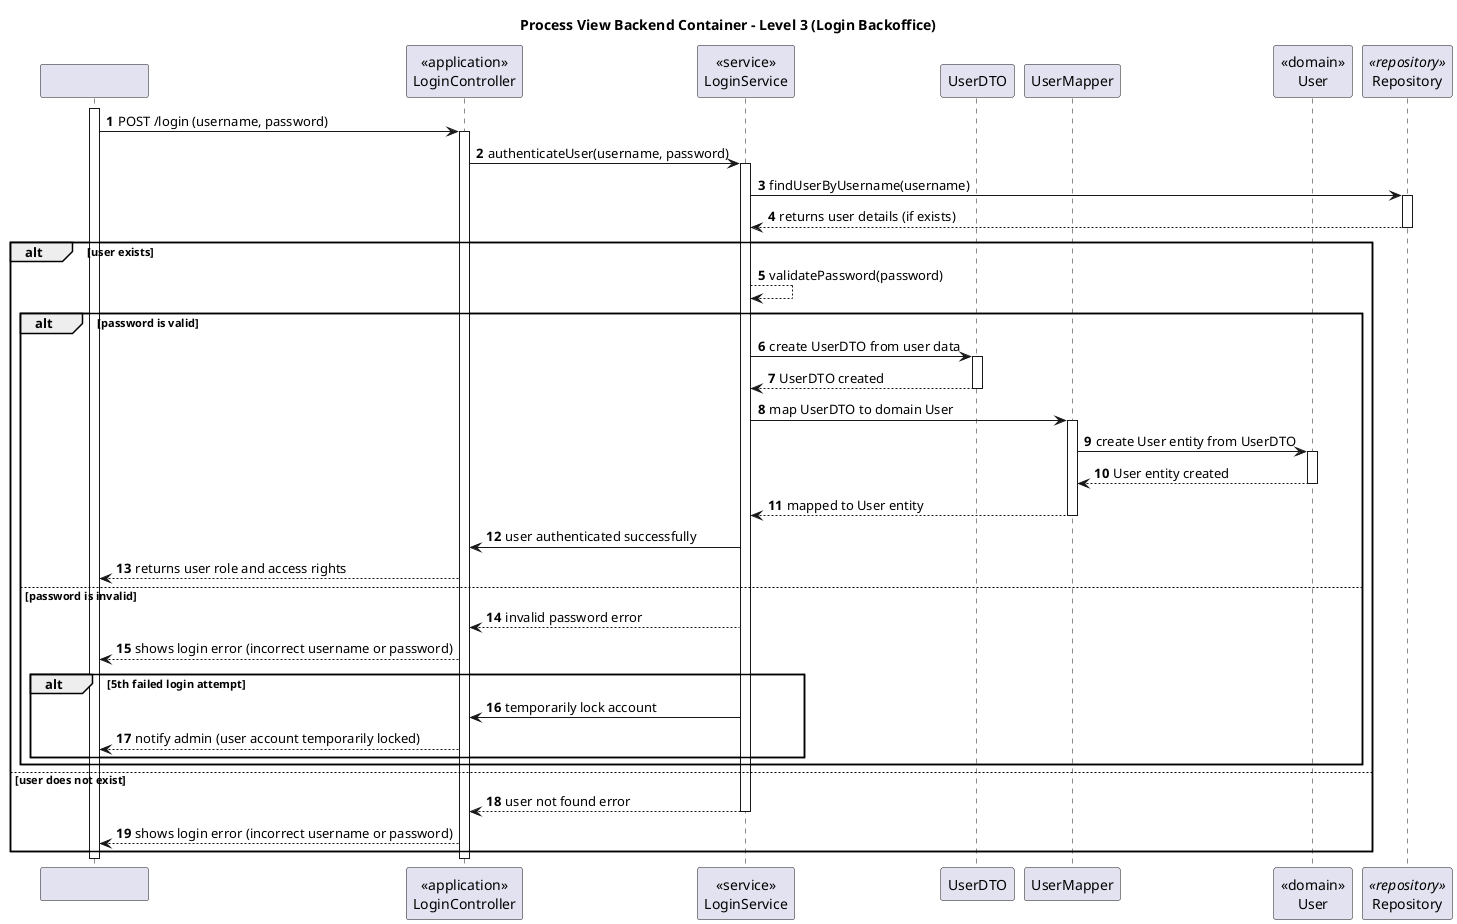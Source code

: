 ﻿@startuml
autonumber
participant "                          " as sys
participant "<<application>>\nLoginController" as ctrl
participant "<<service>>\nLoginService" as serv
participant "UserDTO" as dto
participant "UserMapper" as map
participant "<<domain>>\nUser" as user
participant "Repository" as repo <<repository>>

title Process View Backend Container - Level 3 (Login Backoffice)

activate sys

sys -> ctrl : POST /login (username, password)

activate ctrl

ctrl -> serv : authenticateUser(username, password)
activate serv

serv -> repo : findUserByUsername(username)
activate repo

repo --> serv : returns user details (if exists)

deactivate repo


alt user exists
    serv --> serv : validatePassword(password)
    alt password is valid
        serv -> dto : create UserDTO from user data
        activate dto
        dto --> serv : UserDTO created
        deactivate dto

        serv -> map : map UserDTO to domain User
        activate map
        map -> user : create User entity from UserDTO
        activate user
        user --> map : User entity created
        deactivate user
        map --> serv : mapped to User entity
        deactivate map

        serv -> ctrl : user authenticated successfully

        ctrl --> sys : returns user role and access rights
    else password is invalid
        serv --> ctrl : invalid password error

        ctrl --> sys : shows login error (incorrect username or password)

        alt 5th failed login attempt
            serv -> ctrl : temporarily lock account
            ctrl --> sys : notify admin (user account temporarily locked)
        end
    end
else user does not exist
    serv --> ctrl : user not found error
    deactivate serv

    ctrl --> sys : shows login error (incorrect username or password)
end

deactivate ctrl
deactivate sys


@enduml
